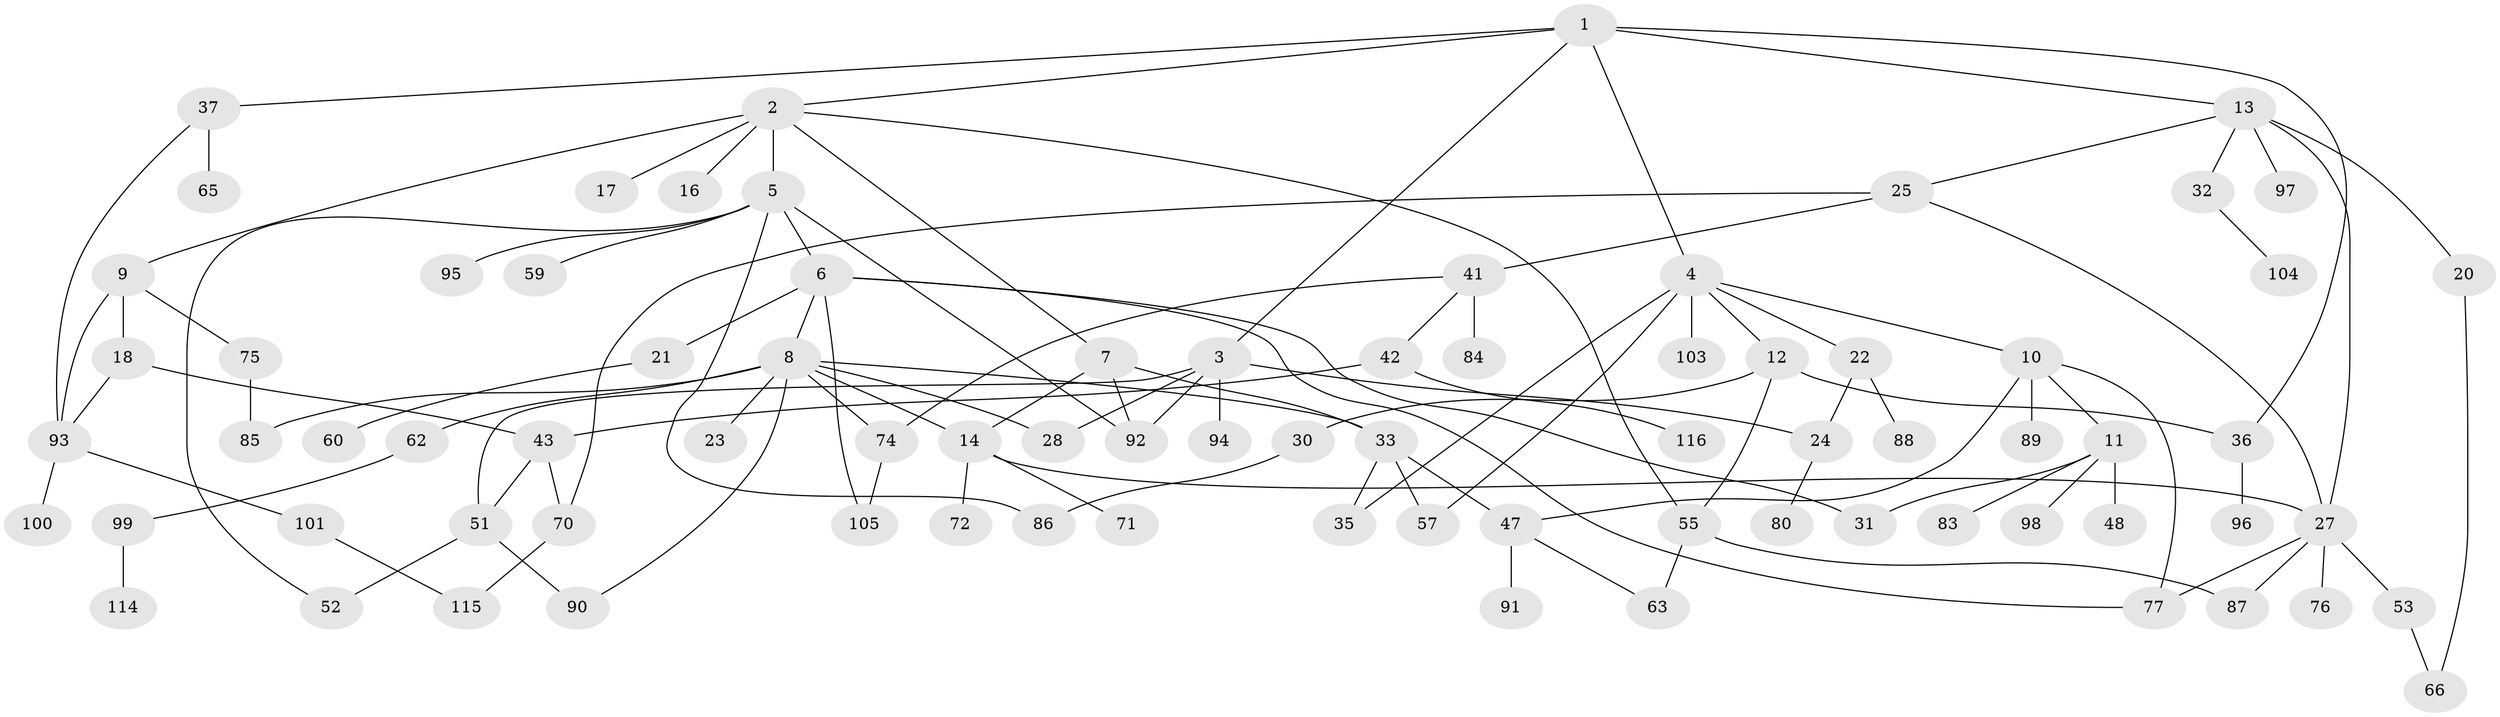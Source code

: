 // original degree distribution, {6: 0.02564102564102564, 7: 0.02564102564102564, 5: 0.06837606837606838, 3: 0.1452991452991453, 4: 0.11965811965811966, 1: 0.3076923076923077, 2: 0.3076923076923077}
// Generated by graph-tools (version 1.1) at 2025/17/03/04/25 18:17:08]
// undirected, 81 vertices, 111 edges
graph export_dot {
graph [start="1"]
  node [color=gray90,style=filled];
  1;
  2;
  3 [super="+19+78"];
  4 [super="+45+26"];
  5 [super="+39"];
  6;
  7 [super="+46"];
  8 [super="+54+102"];
  9 [super="+34"];
  10;
  11 [super="+15"];
  12;
  13 [super="+49"];
  14;
  16;
  17;
  18;
  20;
  21;
  22 [super="+81"];
  23 [super="+29"];
  24 [super="+61+58"];
  25;
  27 [super="+40+69"];
  28;
  30;
  31;
  32;
  33;
  35;
  36 [super="+109"];
  37 [super="+38"];
  41;
  42 [super="+64"];
  43 [super="+50"];
  47;
  48;
  51 [super="+111"];
  52;
  53 [super="+67"];
  55 [super="+113"];
  57;
  59 [super="+117"];
  60;
  62;
  63 [super="+107"];
  65;
  66;
  70;
  71;
  72;
  74;
  75;
  76;
  77;
  80;
  83;
  84;
  85;
  86;
  87;
  88;
  89;
  90;
  91;
  92;
  93;
  94;
  95;
  96;
  97;
  98;
  99;
  100;
  101;
  103;
  104;
  105;
  114;
  115;
  116;
  1 -- 2;
  1 -- 3;
  1 -- 4;
  1 -- 13;
  1 -- 36;
  1 -- 37;
  2 -- 5;
  2 -- 7;
  2 -- 9;
  2 -- 16;
  2 -- 17;
  2 -- 55;
  3 -- 28;
  3 -- 92;
  3 -- 24;
  3 -- 94;
  3 -- 51;
  4 -- 10;
  4 -- 12;
  4 -- 22;
  4 -- 35;
  4 -- 57;
  4 -- 103;
  5 -- 6;
  5 -- 52;
  5 -- 86;
  5 -- 59;
  5 -- 92;
  5 -- 95;
  6 -- 8;
  6 -- 21;
  6 -- 31;
  6 -- 105;
  6 -- 77;
  7 -- 14;
  7 -- 33;
  7 -- 92;
  8 -- 23;
  8 -- 85;
  8 -- 90;
  8 -- 62;
  8 -- 28;
  8 -- 14;
  8 -- 33;
  8 -- 74;
  9 -- 18;
  9 -- 93;
  9 -- 75;
  10 -- 11;
  10 -- 77;
  10 -- 89;
  10 -- 47;
  11 -- 48;
  11 -- 83;
  11 -- 98;
  11 -- 31;
  12 -- 30;
  12 -- 55;
  12 -- 36;
  13 -- 20;
  13 -- 25;
  13 -- 32;
  13 -- 97;
  13 -- 27;
  14 -- 71;
  14 -- 72;
  14 -- 27;
  18 -- 43;
  18 -- 93;
  20 -- 66;
  21 -- 60;
  22 -- 88;
  22 -- 24;
  24 -- 80;
  25 -- 27;
  25 -- 41;
  25 -- 70;
  27 -- 53;
  27 -- 77;
  27 -- 87;
  27 -- 76;
  30 -- 86;
  32 -- 104;
  33 -- 47;
  33 -- 57;
  33 -- 35;
  36 -- 96;
  37 -- 93;
  37 -- 65;
  41 -- 42;
  41 -- 74;
  41 -- 84;
  42 -- 116;
  42 -- 43;
  43 -- 51;
  43 -- 70;
  47 -- 91;
  47 -- 63;
  51 -- 90;
  51 -- 52;
  53 -- 66;
  55 -- 63;
  55 -- 87;
  62 -- 99;
  70 -- 115;
  74 -- 105;
  75 -- 85;
  93 -- 100;
  93 -- 101;
  99 -- 114;
  101 -- 115;
}

